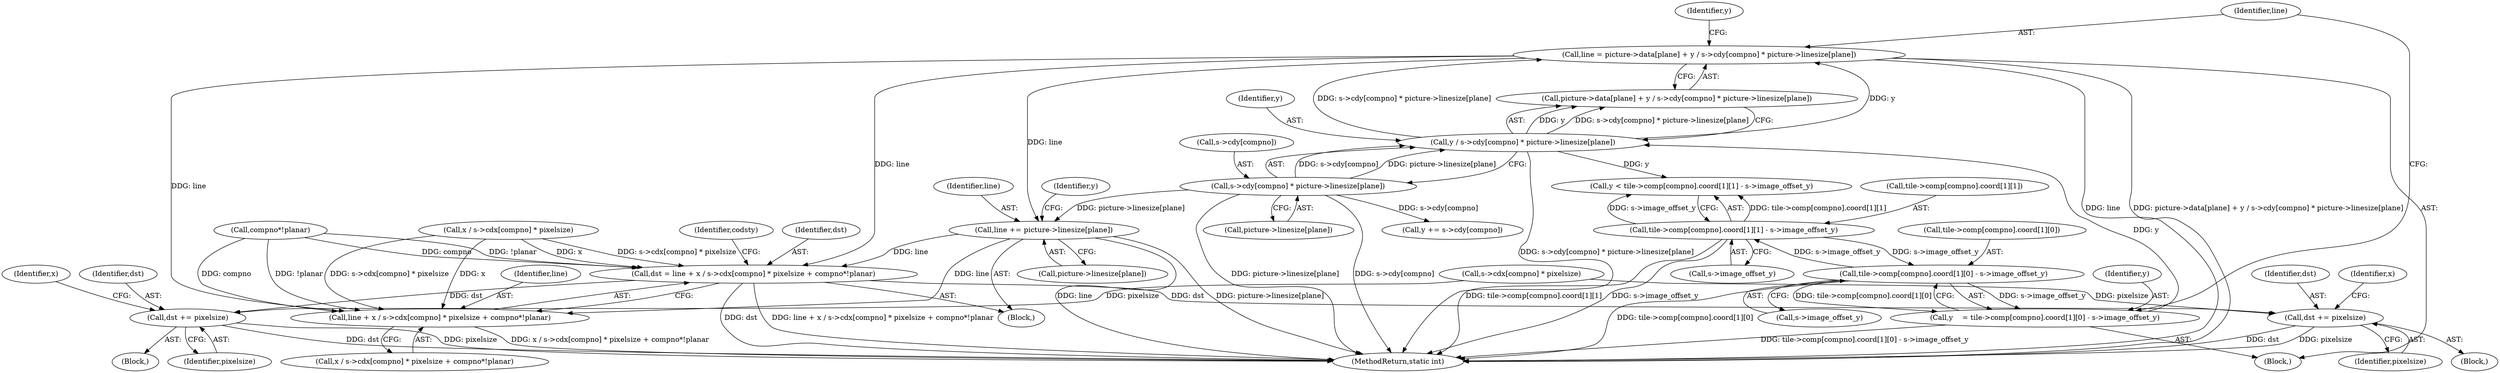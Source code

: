 digraph "0_FFmpeg_fe448cd28d674c3eff3072552eae366d0b659ce9@pointer" {
"1000591" [label="(Call,line = picture->data[plane] + y / s->cdy[compno] * picture->linesize[plane])"];
"1000599" [label="(Call,y / s->cdy[compno] * picture->linesize[plane])"];
"1000574" [label="(Call,y    = tile->comp[compno].coord[1][0] - s->image_offset_y)"];
"1000576" [label="(Call,tile->comp[compno].coord[1][0] - s->image_offset_y)"];
"1000615" [label="(Call,tile->comp[compno].coord[1][1] - s->image_offset_y)"];
"1000601" [label="(Call,s->cdy[compno] * picture->linesize[plane])"];
"1000656" [label="(Call,dst = line + x / s->cdx[compno] * pixelsize + compno*!planar)"];
"1000725" [label="(Call,dst += pixelsize)"];
"1000773" [label="(Call,dst += pixelsize)"];
"1000658" [label="(Call,line + x / s->cdx[compno] * pixelsize + compno*!planar)"];
"1000776" [label="(Call,line += picture->linesize[plane])"];
"1000774" [label="(Identifier,dst)"];
"1000663" [label="(Call,s->cdx[compno] * pixelsize)"];
"1000773" [label="(Call,dst += pixelsize)"];
"1000725" [label="(Call,dst += pixelsize)"];
"1000660" [label="(Call,x / s->cdx[compno] * pixelsize + compno*!planar)"];
"1000741" [label="(Block,)"];
"1000661" [label="(Call,x / s->cdx[compno] * pixelsize)"];
"1000658" [label="(Call,line + x / s->cdx[compno] * pixelsize + compno*!planar)"];
"1000670" [label="(Call,compno*!planar)"];
"1000631" [label="(Identifier,y)"];
"1000599" [label="(Call,y / s->cdy[compno] * picture->linesize[plane])"];
"1000591" [label="(Call,line = picture->data[plane] + y / s->cdy[compno] * picture->linesize[plane])"];
"1000692" [label="(Block,)"];
"1001114" [label="(MethodReturn,static int)"];
"1000613" [label="(Call,y < tile->comp[compno].coord[1][1] - s->image_offset_y)"];
"1000630" [label="(Call,y += s->cdy[compno])"];
"1000615" [label="(Call,tile->comp[compno].coord[1][1] - s->image_offset_y)"];
"1000616" [label="(Call,tile->comp[compno].coord[1][1])"];
"1000637" [label="(Block,)"];
"1000576" [label="(Call,tile->comp[compno].coord[1][0] - s->image_offset_y)"];
"1000602" [label="(Call,s->cdy[compno])"];
"1000593" [label="(Call,picture->data[plane] + y / s->cdy[compno] * picture->linesize[plane])"];
"1000735" [label="(Identifier,x)"];
"1000588" [label="(Call,s->image_offset_y)"];
"1000574" [label="(Call,y    = tile->comp[compno].coord[1][0] - s->image_offset_y)"];
"1000775" [label="(Identifier,pixelsize)"];
"1000778" [label="(Call,picture->linesize[plane])"];
"1000627" [label="(Call,s->image_offset_y)"];
"1000607" [label="(Call,picture->linesize[plane])"];
"1000776" [label="(Call,line += picture->linesize[plane])"];
"1000474" [label="(Block,)"];
"1000575" [label="(Identifier,y)"];
"1000659" [label="(Identifier,line)"];
"1000677" [label="(Identifier,codsty)"];
"1000777" [label="(Identifier,line)"];
"1000592" [label="(Identifier,line)"];
"1000656" [label="(Call,dst = line + x / s->cdx[compno] * pixelsize + compno*!planar)"];
"1000727" [label="(Identifier,pixelsize)"];
"1000657" [label="(Identifier,dst)"];
"1000600" [label="(Identifier,y)"];
"1000614" [label="(Identifier,y)"];
"1000726" [label="(Identifier,dst)"];
"1000686" [label="(Identifier,x)"];
"1000601" [label="(Call,s->cdy[compno] * picture->linesize[plane])"];
"1000577" [label="(Call,tile->comp[compno].coord[1][0])"];
"1000591" -> "1000474"  [label="AST: "];
"1000591" -> "1000593"  [label="CFG: "];
"1000592" -> "1000591"  [label="AST: "];
"1000593" -> "1000591"  [label="AST: "];
"1000614" -> "1000591"  [label="CFG: "];
"1000591" -> "1001114"  [label="DDG: line"];
"1000591" -> "1001114"  [label="DDG: picture->data[plane] + y / s->cdy[compno] * picture->linesize[plane]"];
"1000599" -> "1000591"  [label="DDG: y"];
"1000599" -> "1000591"  [label="DDG: s->cdy[compno] * picture->linesize[plane]"];
"1000591" -> "1000656"  [label="DDG: line"];
"1000591" -> "1000658"  [label="DDG: line"];
"1000591" -> "1000776"  [label="DDG: line"];
"1000599" -> "1000593"  [label="AST: "];
"1000599" -> "1000601"  [label="CFG: "];
"1000600" -> "1000599"  [label="AST: "];
"1000601" -> "1000599"  [label="AST: "];
"1000593" -> "1000599"  [label="CFG: "];
"1000599" -> "1001114"  [label="DDG: s->cdy[compno] * picture->linesize[plane]"];
"1000599" -> "1000593"  [label="DDG: y"];
"1000599" -> "1000593"  [label="DDG: s->cdy[compno] * picture->linesize[plane]"];
"1000574" -> "1000599"  [label="DDG: y"];
"1000601" -> "1000599"  [label="DDG: s->cdy[compno]"];
"1000601" -> "1000599"  [label="DDG: picture->linesize[plane]"];
"1000599" -> "1000613"  [label="DDG: y"];
"1000574" -> "1000474"  [label="AST: "];
"1000574" -> "1000576"  [label="CFG: "];
"1000575" -> "1000574"  [label="AST: "];
"1000576" -> "1000574"  [label="AST: "];
"1000592" -> "1000574"  [label="CFG: "];
"1000574" -> "1001114"  [label="DDG: tile->comp[compno].coord[1][0] - s->image_offset_y"];
"1000576" -> "1000574"  [label="DDG: tile->comp[compno].coord[1][0]"];
"1000576" -> "1000574"  [label="DDG: s->image_offset_y"];
"1000576" -> "1000588"  [label="CFG: "];
"1000577" -> "1000576"  [label="AST: "];
"1000588" -> "1000576"  [label="AST: "];
"1000576" -> "1001114"  [label="DDG: tile->comp[compno].coord[1][0]"];
"1000615" -> "1000576"  [label="DDG: s->image_offset_y"];
"1000576" -> "1000615"  [label="DDG: s->image_offset_y"];
"1000615" -> "1000613"  [label="AST: "];
"1000615" -> "1000627"  [label="CFG: "];
"1000616" -> "1000615"  [label="AST: "];
"1000627" -> "1000615"  [label="AST: "];
"1000613" -> "1000615"  [label="CFG: "];
"1000615" -> "1001114"  [label="DDG: tile->comp[compno].coord[1][1]"];
"1000615" -> "1001114"  [label="DDG: s->image_offset_y"];
"1000615" -> "1000613"  [label="DDG: tile->comp[compno].coord[1][1]"];
"1000615" -> "1000613"  [label="DDG: s->image_offset_y"];
"1000601" -> "1000607"  [label="CFG: "];
"1000602" -> "1000601"  [label="AST: "];
"1000607" -> "1000601"  [label="AST: "];
"1000601" -> "1001114"  [label="DDG: picture->linesize[plane]"];
"1000601" -> "1001114"  [label="DDG: s->cdy[compno]"];
"1000601" -> "1000630"  [label="DDG: s->cdy[compno]"];
"1000601" -> "1000776"  [label="DDG: picture->linesize[plane]"];
"1000656" -> "1000637"  [label="AST: "];
"1000656" -> "1000658"  [label="CFG: "];
"1000657" -> "1000656"  [label="AST: "];
"1000658" -> "1000656"  [label="AST: "];
"1000677" -> "1000656"  [label="CFG: "];
"1000656" -> "1001114"  [label="DDG: line + x / s->cdx[compno] * pixelsize + compno*!planar"];
"1000656" -> "1001114"  [label="DDG: dst"];
"1000776" -> "1000656"  [label="DDG: line"];
"1000661" -> "1000656"  [label="DDG: x"];
"1000661" -> "1000656"  [label="DDG: s->cdx[compno] * pixelsize"];
"1000670" -> "1000656"  [label="DDG: compno"];
"1000670" -> "1000656"  [label="DDG: !planar"];
"1000656" -> "1000725"  [label="DDG: dst"];
"1000656" -> "1000773"  [label="DDG: dst"];
"1000725" -> "1000692"  [label="AST: "];
"1000725" -> "1000727"  [label="CFG: "];
"1000726" -> "1000725"  [label="AST: "];
"1000727" -> "1000725"  [label="AST: "];
"1000686" -> "1000725"  [label="CFG: "];
"1000725" -> "1001114"  [label="DDG: pixelsize"];
"1000725" -> "1001114"  [label="DDG: dst"];
"1000663" -> "1000725"  [label="DDG: pixelsize"];
"1000773" -> "1000741"  [label="AST: "];
"1000773" -> "1000775"  [label="CFG: "];
"1000774" -> "1000773"  [label="AST: "];
"1000775" -> "1000773"  [label="AST: "];
"1000735" -> "1000773"  [label="CFG: "];
"1000773" -> "1001114"  [label="DDG: dst"];
"1000773" -> "1001114"  [label="DDG: pixelsize"];
"1000663" -> "1000773"  [label="DDG: pixelsize"];
"1000658" -> "1000660"  [label="CFG: "];
"1000659" -> "1000658"  [label="AST: "];
"1000660" -> "1000658"  [label="AST: "];
"1000658" -> "1001114"  [label="DDG: x / s->cdx[compno] * pixelsize + compno*!planar"];
"1000776" -> "1000658"  [label="DDG: line"];
"1000661" -> "1000658"  [label="DDG: x"];
"1000661" -> "1000658"  [label="DDG: s->cdx[compno] * pixelsize"];
"1000670" -> "1000658"  [label="DDG: compno"];
"1000670" -> "1000658"  [label="DDG: !planar"];
"1000776" -> "1000637"  [label="AST: "];
"1000776" -> "1000778"  [label="CFG: "];
"1000777" -> "1000776"  [label="AST: "];
"1000778" -> "1000776"  [label="AST: "];
"1000631" -> "1000776"  [label="CFG: "];
"1000776" -> "1001114"  [label="DDG: line"];
"1000776" -> "1001114"  [label="DDG: picture->linesize[plane]"];
}

